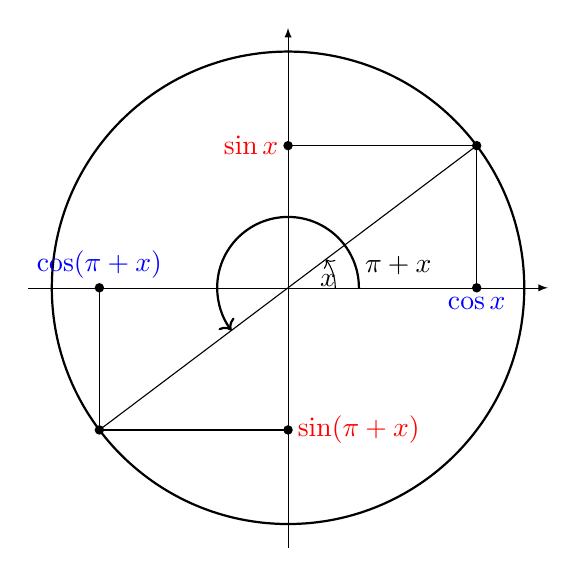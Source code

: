 \begin{tikzpicture}[scale=3]

	\draw[->,>=latex, black, very thin] (-1.1,0) -- (1.1,0);
	\draw[->,>=latex, black, very thin] (0,-1.1) -- (0,1.1);

        % draw the unit circle
        \draw[thick] (0cm,0cm) circle(1);

      \def\x{37};
       \coordinate (M) at ({\x}:1);
       \coordinate (Cos) at ({cos(\x)},0);
       \coordinate (Sin) at (0,{sin(\x)},0);
       \coordinate (Tan) at (1,{sin(\x)/cos(\x)});

       	\fill (M) circle (0.02);

        \draw (0,0)--(M);

       \draw (M)--(Cos);
       \draw (M)--(Sin);

	\fill (Cos) circle (0.02) node[below, blue] {$\cos x$};
	\fill (Sin) circle (0.02) node[left, red] {$\sin x$};


     \draw[->] (0.2,0) arc(0:{\x}:0.2) ;
      \node[right] at ({\x/2}:0.1) {$x$};


% Pi - x

      \def\xx{180+\x};
       \coordinate (MM) at ({\xx}:1);
       \coordinate (CCos) at ({cos(\xx)},0);
       \coordinate (SSin) at (0,{sin(\xx)},0);


       	\fill (MM) circle (0.02);

        \draw (0,0)--(MM);

       \draw (MM)--(CCos);
       \draw (MM)--(SSin);

	\fill (CCos) circle (0.02) node[above, blue] {$\cos (\pi+x)$};
	\fill (SSin) circle (0.02) node[right, red] {$\sin (\pi+x)$};


     \draw[thick, ->] (0.3,0) arc(0:{\xx}:0.3) ;
      \node[right] at ({\x/2}:0.3) {$\pi+x$};


\end{tikzpicture}
